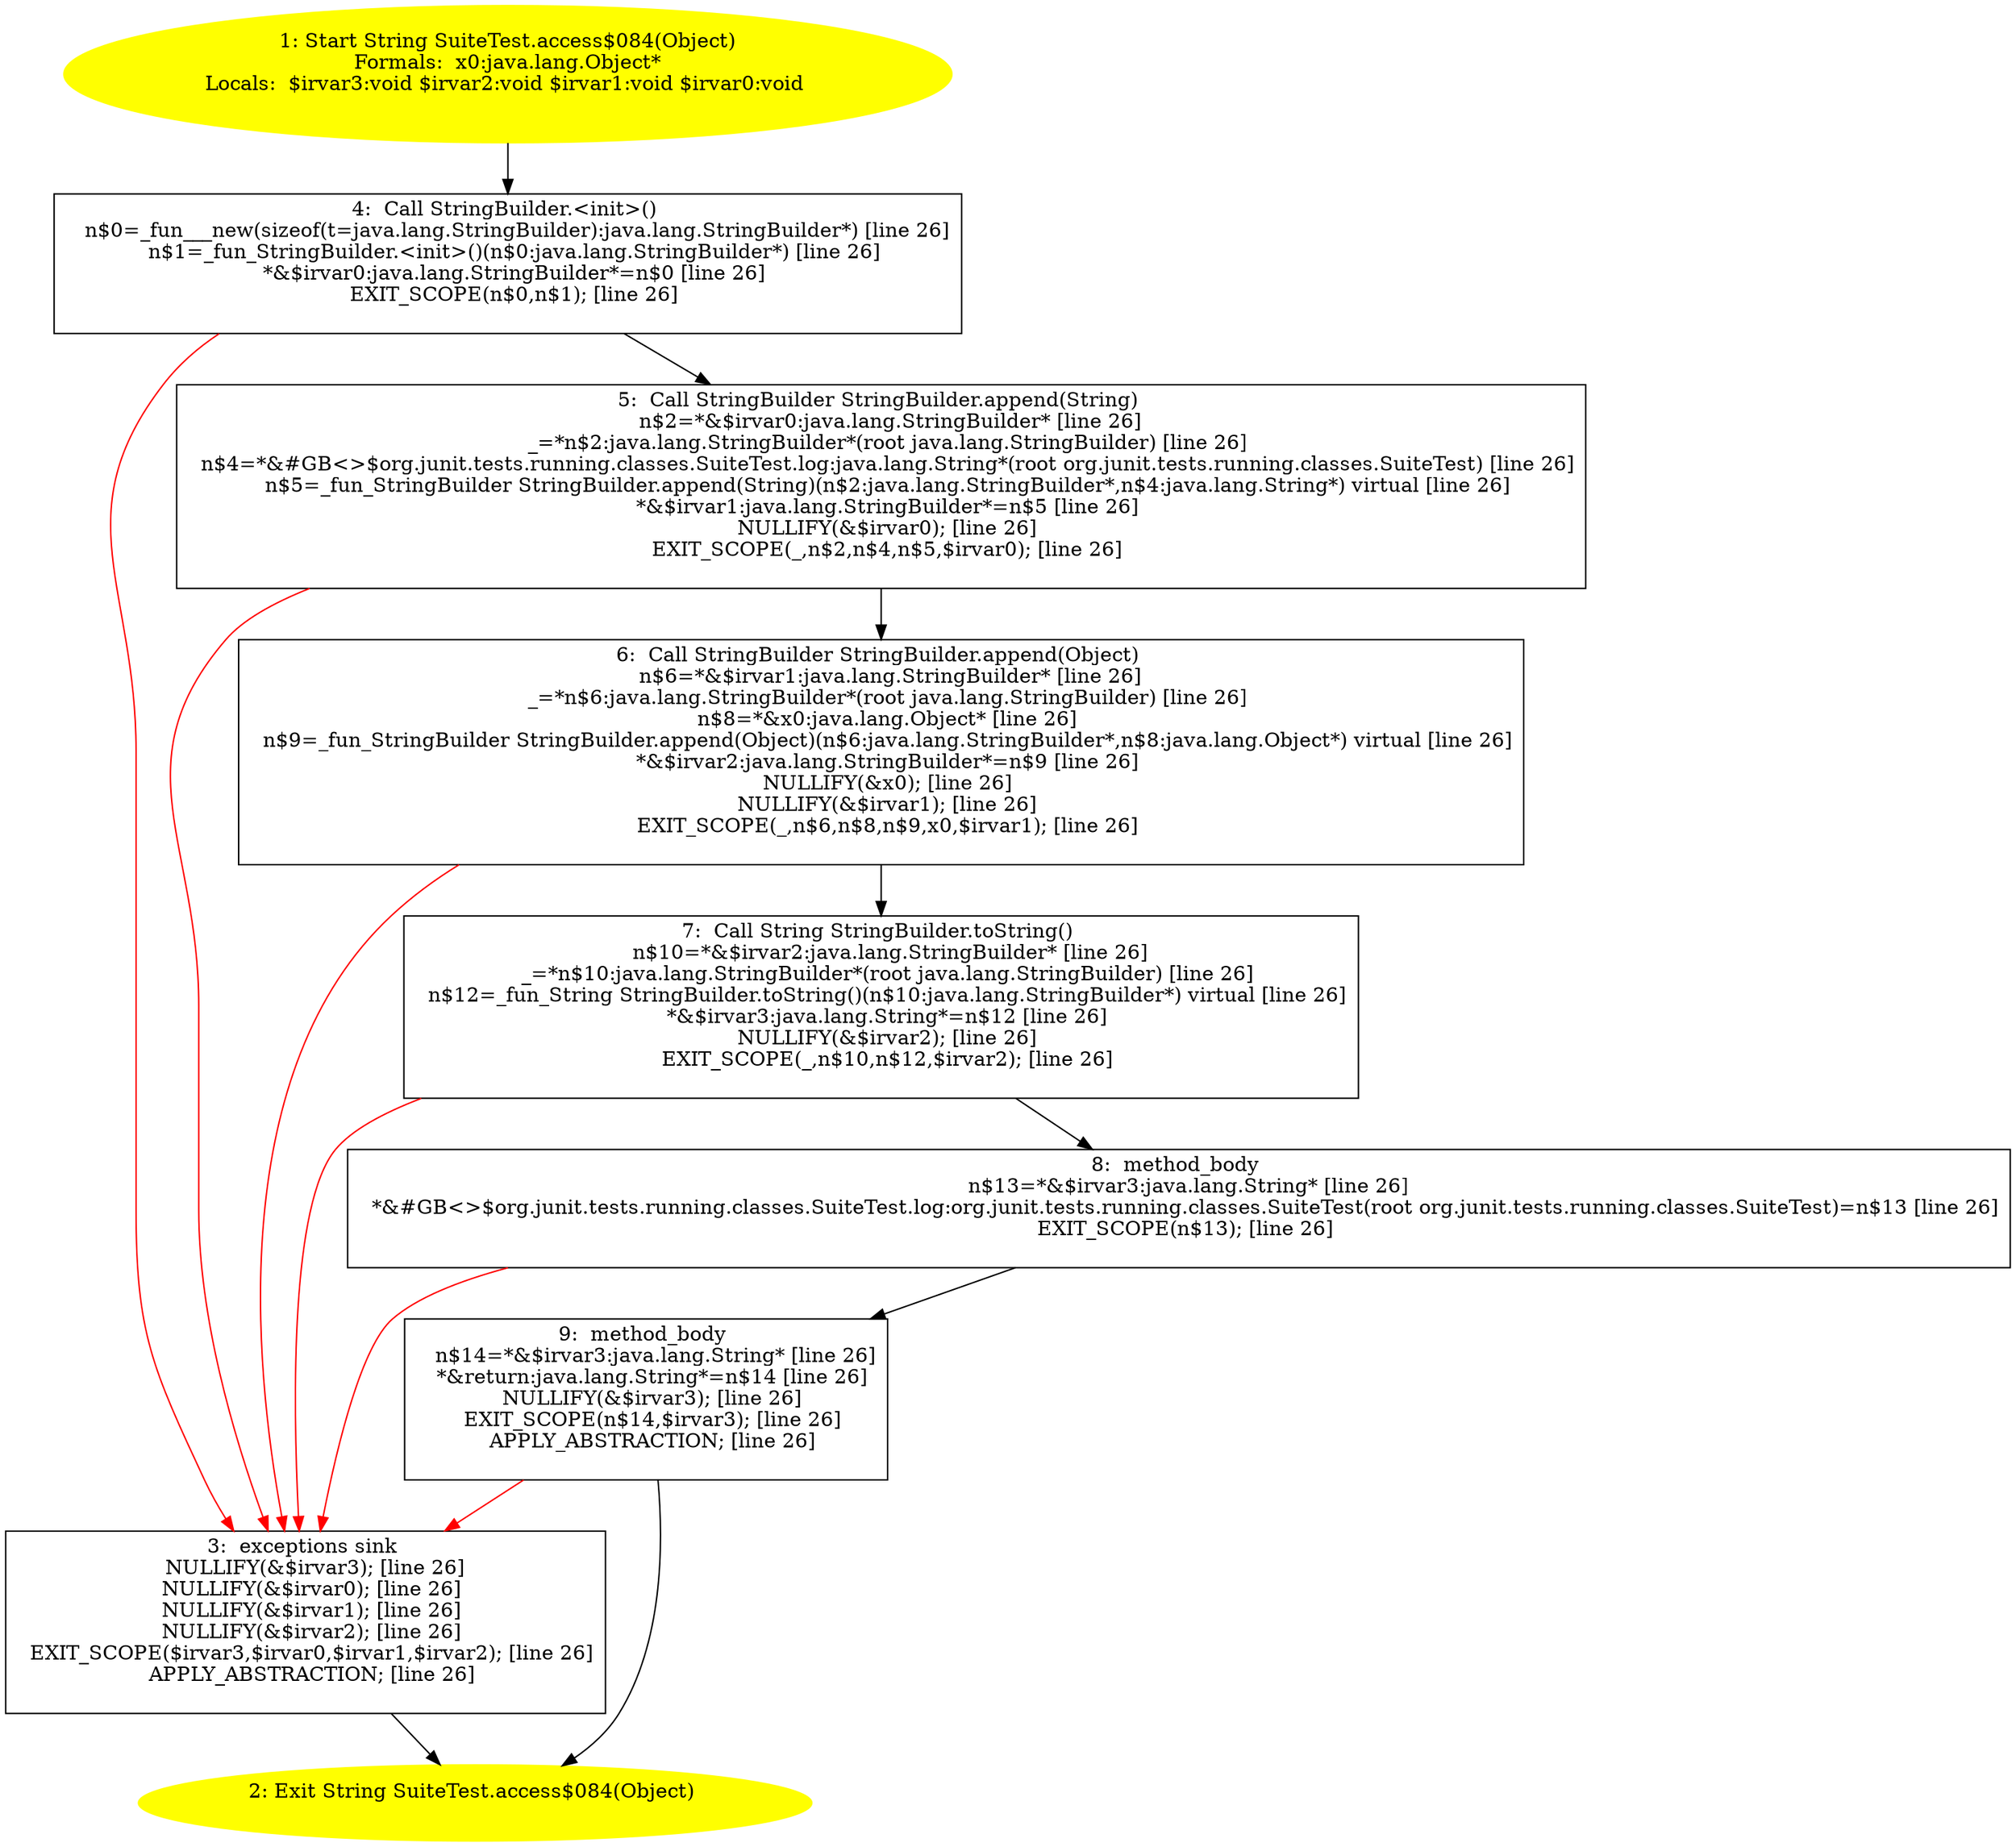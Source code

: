/* @generated */
digraph cfg {
"org.junit.tests.running.classes.SuiteTest.access$084(java.lang.Object):java.lang.String.c210952cef3f3663dffb718ddbfab94c_1" [label="1: Start String SuiteTest.access$084(Object)\nFormals:  x0:java.lang.Object*\nLocals:  $irvar3:void $irvar2:void $irvar1:void $irvar0:void \n  " color=yellow style=filled]
	

	 "org.junit.tests.running.classes.SuiteTest.access$084(java.lang.Object):java.lang.String.c210952cef3f3663dffb718ddbfab94c_1" -> "org.junit.tests.running.classes.SuiteTest.access$084(java.lang.Object):java.lang.String.c210952cef3f3663dffb718ddbfab94c_4" ;
"org.junit.tests.running.classes.SuiteTest.access$084(java.lang.Object):java.lang.String.c210952cef3f3663dffb718ddbfab94c_2" [label="2: Exit String SuiteTest.access$084(Object) \n  " color=yellow style=filled]
	

"org.junit.tests.running.classes.SuiteTest.access$084(java.lang.Object):java.lang.String.c210952cef3f3663dffb718ddbfab94c_3" [label="3:  exceptions sink \n   NULLIFY(&$irvar3); [line 26]\n  NULLIFY(&$irvar0); [line 26]\n  NULLIFY(&$irvar1); [line 26]\n  NULLIFY(&$irvar2); [line 26]\n  EXIT_SCOPE($irvar3,$irvar0,$irvar1,$irvar2); [line 26]\n  APPLY_ABSTRACTION; [line 26]\n " shape="box"]
	

	 "org.junit.tests.running.classes.SuiteTest.access$084(java.lang.Object):java.lang.String.c210952cef3f3663dffb718ddbfab94c_3" -> "org.junit.tests.running.classes.SuiteTest.access$084(java.lang.Object):java.lang.String.c210952cef3f3663dffb718ddbfab94c_2" ;
"org.junit.tests.running.classes.SuiteTest.access$084(java.lang.Object):java.lang.String.c210952cef3f3663dffb718ddbfab94c_4" [label="4:  Call StringBuilder.<init>() \n   n$0=_fun___new(sizeof(t=java.lang.StringBuilder):java.lang.StringBuilder*) [line 26]\n  n$1=_fun_StringBuilder.<init>()(n$0:java.lang.StringBuilder*) [line 26]\n  *&$irvar0:java.lang.StringBuilder*=n$0 [line 26]\n  EXIT_SCOPE(n$0,n$1); [line 26]\n " shape="box"]
	

	 "org.junit.tests.running.classes.SuiteTest.access$084(java.lang.Object):java.lang.String.c210952cef3f3663dffb718ddbfab94c_4" -> "org.junit.tests.running.classes.SuiteTest.access$084(java.lang.Object):java.lang.String.c210952cef3f3663dffb718ddbfab94c_5" ;
	 "org.junit.tests.running.classes.SuiteTest.access$084(java.lang.Object):java.lang.String.c210952cef3f3663dffb718ddbfab94c_4" -> "org.junit.tests.running.classes.SuiteTest.access$084(java.lang.Object):java.lang.String.c210952cef3f3663dffb718ddbfab94c_3" [color="red" ];
"org.junit.tests.running.classes.SuiteTest.access$084(java.lang.Object):java.lang.String.c210952cef3f3663dffb718ddbfab94c_5" [label="5:  Call StringBuilder StringBuilder.append(String) \n   n$2=*&$irvar0:java.lang.StringBuilder* [line 26]\n  _=*n$2:java.lang.StringBuilder*(root java.lang.StringBuilder) [line 26]\n  n$4=*&#GB<>$org.junit.tests.running.classes.SuiteTest.log:java.lang.String*(root org.junit.tests.running.classes.SuiteTest) [line 26]\n  n$5=_fun_StringBuilder StringBuilder.append(String)(n$2:java.lang.StringBuilder*,n$4:java.lang.String*) virtual [line 26]\n  *&$irvar1:java.lang.StringBuilder*=n$5 [line 26]\n  NULLIFY(&$irvar0); [line 26]\n  EXIT_SCOPE(_,n$2,n$4,n$5,$irvar0); [line 26]\n " shape="box"]
	

	 "org.junit.tests.running.classes.SuiteTest.access$084(java.lang.Object):java.lang.String.c210952cef3f3663dffb718ddbfab94c_5" -> "org.junit.tests.running.classes.SuiteTest.access$084(java.lang.Object):java.lang.String.c210952cef3f3663dffb718ddbfab94c_6" ;
	 "org.junit.tests.running.classes.SuiteTest.access$084(java.lang.Object):java.lang.String.c210952cef3f3663dffb718ddbfab94c_5" -> "org.junit.tests.running.classes.SuiteTest.access$084(java.lang.Object):java.lang.String.c210952cef3f3663dffb718ddbfab94c_3" [color="red" ];
"org.junit.tests.running.classes.SuiteTest.access$084(java.lang.Object):java.lang.String.c210952cef3f3663dffb718ddbfab94c_6" [label="6:  Call StringBuilder StringBuilder.append(Object) \n   n$6=*&$irvar1:java.lang.StringBuilder* [line 26]\n  _=*n$6:java.lang.StringBuilder*(root java.lang.StringBuilder) [line 26]\n  n$8=*&x0:java.lang.Object* [line 26]\n  n$9=_fun_StringBuilder StringBuilder.append(Object)(n$6:java.lang.StringBuilder*,n$8:java.lang.Object*) virtual [line 26]\n  *&$irvar2:java.lang.StringBuilder*=n$9 [line 26]\n  NULLIFY(&x0); [line 26]\n  NULLIFY(&$irvar1); [line 26]\n  EXIT_SCOPE(_,n$6,n$8,n$9,x0,$irvar1); [line 26]\n " shape="box"]
	

	 "org.junit.tests.running.classes.SuiteTest.access$084(java.lang.Object):java.lang.String.c210952cef3f3663dffb718ddbfab94c_6" -> "org.junit.tests.running.classes.SuiteTest.access$084(java.lang.Object):java.lang.String.c210952cef3f3663dffb718ddbfab94c_7" ;
	 "org.junit.tests.running.classes.SuiteTest.access$084(java.lang.Object):java.lang.String.c210952cef3f3663dffb718ddbfab94c_6" -> "org.junit.tests.running.classes.SuiteTest.access$084(java.lang.Object):java.lang.String.c210952cef3f3663dffb718ddbfab94c_3" [color="red" ];
"org.junit.tests.running.classes.SuiteTest.access$084(java.lang.Object):java.lang.String.c210952cef3f3663dffb718ddbfab94c_7" [label="7:  Call String StringBuilder.toString() \n   n$10=*&$irvar2:java.lang.StringBuilder* [line 26]\n  _=*n$10:java.lang.StringBuilder*(root java.lang.StringBuilder) [line 26]\n  n$12=_fun_String StringBuilder.toString()(n$10:java.lang.StringBuilder*) virtual [line 26]\n  *&$irvar3:java.lang.String*=n$12 [line 26]\n  NULLIFY(&$irvar2); [line 26]\n  EXIT_SCOPE(_,n$10,n$12,$irvar2); [line 26]\n " shape="box"]
	

	 "org.junit.tests.running.classes.SuiteTest.access$084(java.lang.Object):java.lang.String.c210952cef3f3663dffb718ddbfab94c_7" -> "org.junit.tests.running.classes.SuiteTest.access$084(java.lang.Object):java.lang.String.c210952cef3f3663dffb718ddbfab94c_8" ;
	 "org.junit.tests.running.classes.SuiteTest.access$084(java.lang.Object):java.lang.String.c210952cef3f3663dffb718ddbfab94c_7" -> "org.junit.tests.running.classes.SuiteTest.access$084(java.lang.Object):java.lang.String.c210952cef3f3663dffb718ddbfab94c_3" [color="red" ];
"org.junit.tests.running.classes.SuiteTest.access$084(java.lang.Object):java.lang.String.c210952cef3f3663dffb718ddbfab94c_8" [label="8:  method_body \n   n$13=*&$irvar3:java.lang.String* [line 26]\n  *&#GB<>$org.junit.tests.running.classes.SuiteTest.log:org.junit.tests.running.classes.SuiteTest(root org.junit.tests.running.classes.SuiteTest)=n$13 [line 26]\n  EXIT_SCOPE(n$13); [line 26]\n " shape="box"]
	

	 "org.junit.tests.running.classes.SuiteTest.access$084(java.lang.Object):java.lang.String.c210952cef3f3663dffb718ddbfab94c_8" -> "org.junit.tests.running.classes.SuiteTest.access$084(java.lang.Object):java.lang.String.c210952cef3f3663dffb718ddbfab94c_9" ;
	 "org.junit.tests.running.classes.SuiteTest.access$084(java.lang.Object):java.lang.String.c210952cef3f3663dffb718ddbfab94c_8" -> "org.junit.tests.running.classes.SuiteTest.access$084(java.lang.Object):java.lang.String.c210952cef3f3663dffb718ddbfab94c_3" [color="red" ];
"org.junit.tests.running.classes.SuiteTest.access$084(java.lang.Object):java.lang.String.c210952cef3f3663dffb718ddbfab94c_9" [label="9:  method_body \n   n$14=*&$irvar3:java.lang.String* [line 26]\n  *&return:java.lang.String*=n$14 [line 26]\n  NULLIFY(&$irvar3); [line 26]\n  EXIT_SCOPE(n$14,$irvar3); [line 26]\n  APPLY_ABSTRACTION; [line 26]\n " shape="box"]
	

	 "org.junit.tests.running.classes.SuiteTest.access$084(java.lang.Object):java.lang.String.c210952cef3f3663dffb718ddbfab94c_9" -> "org.junit.tests.running.classes.SuiteTest.access$084(java.lang.Object):java.lang.String.c210952cef3f3663dffb718ddbfab94c_2" ;
	 "org.junit.tests.running.classes.SuiteTest.access$084(java.lang.Object):java.lang.String.c210952cef3f3663dffb718ddbfab94c_9" -> "org.junit.tests.running.classes.SuiteTest.access$084(java.lang.Object):java.lang.String.c210952cef3f3663dffb718ddbfab94c_3" [color="red" ];
}
